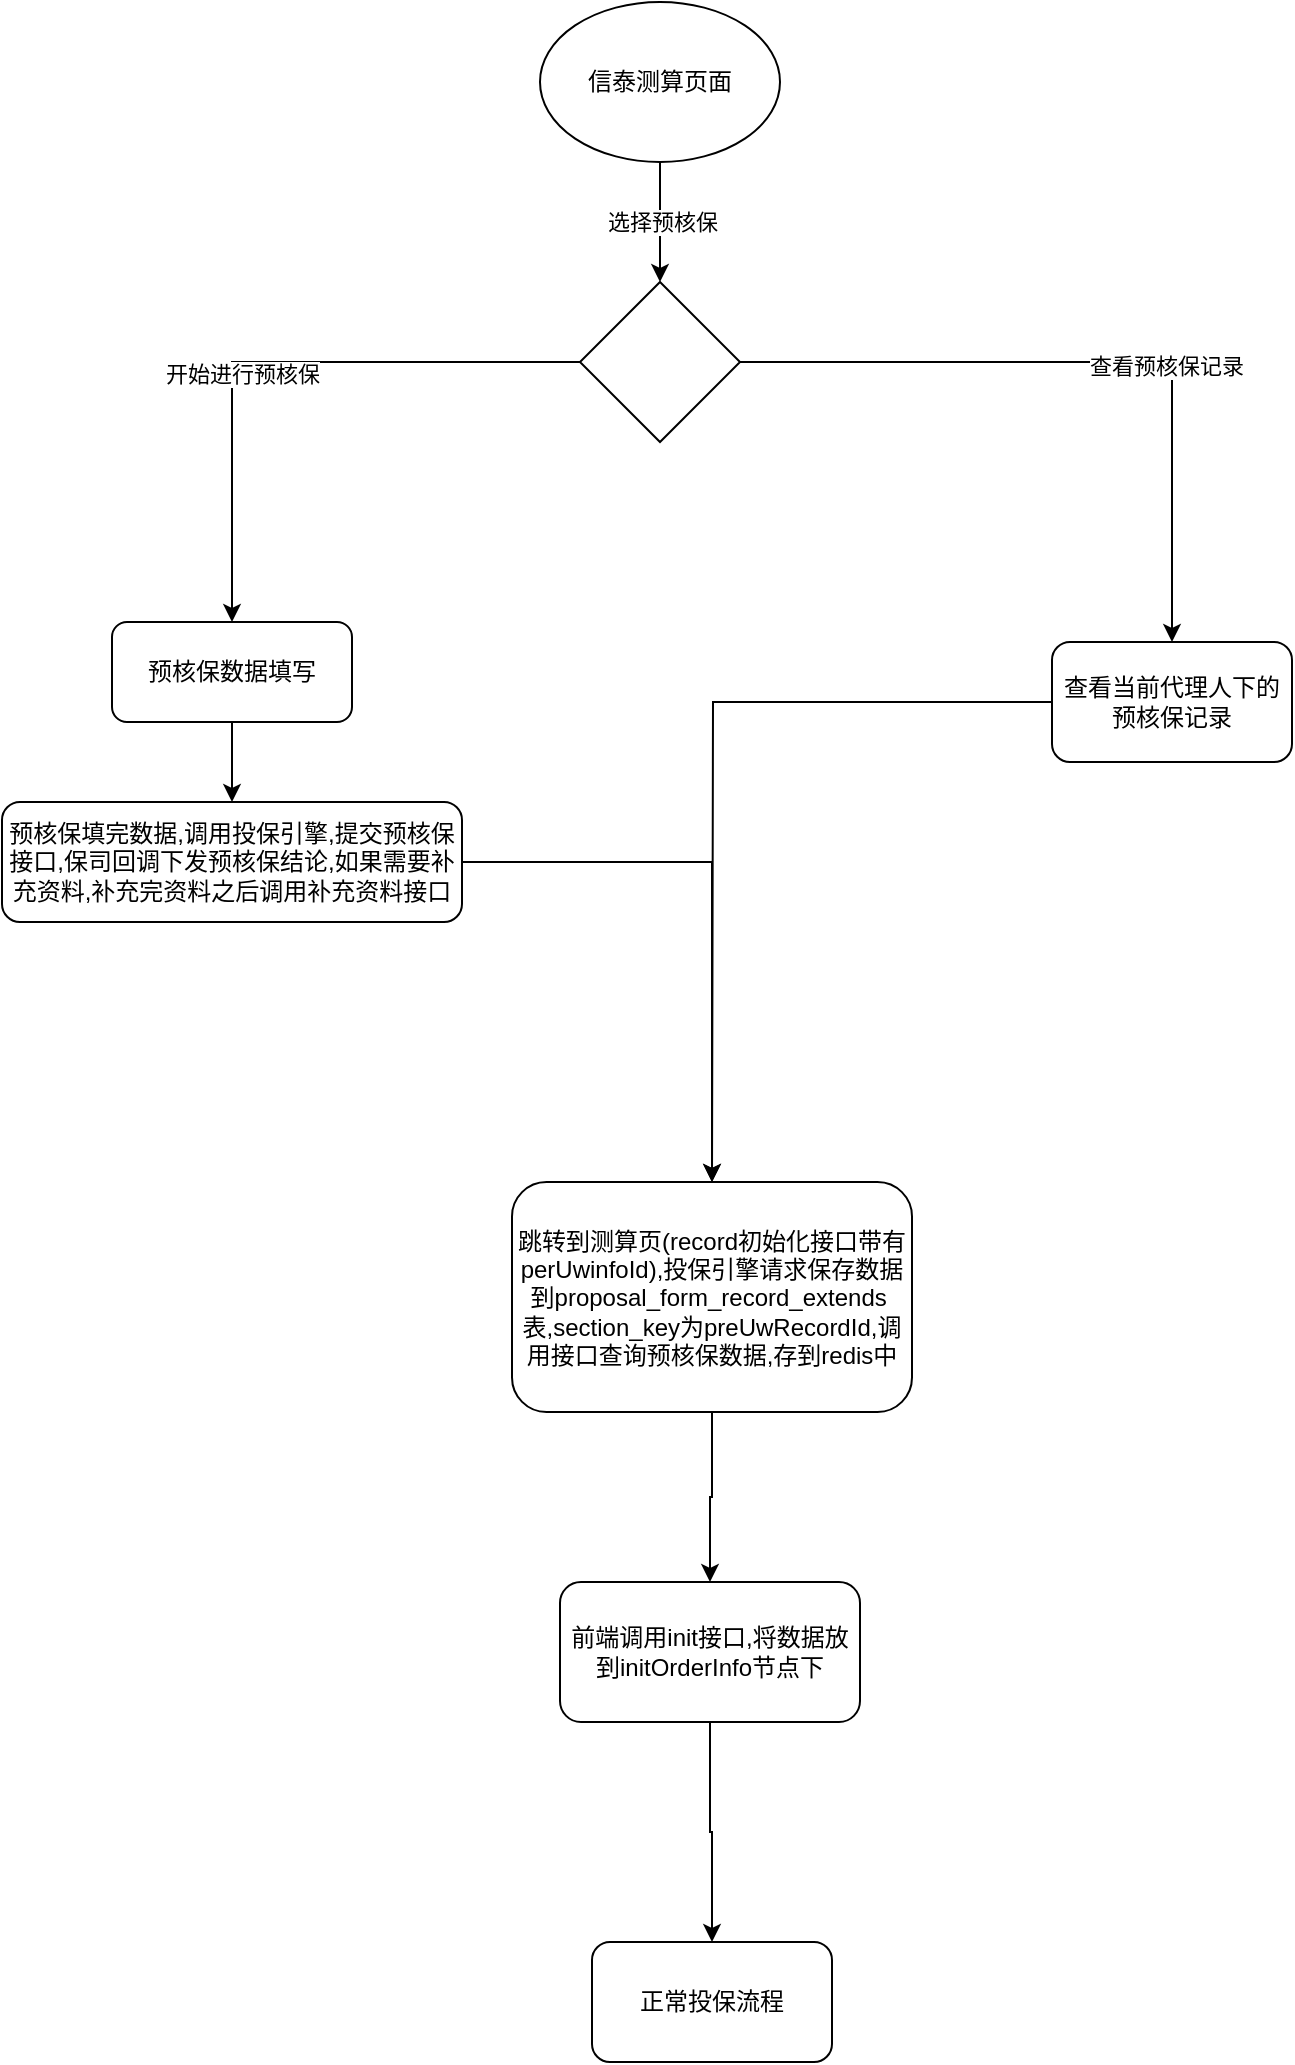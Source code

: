 <mxfile version="15.5.2" type="github">
  <diagram id="mmPG34C0NHGstYN-ysvM" name="Page-1">
    <mxGraphModel dx="1185" dy="668" grid="1" gridSize="10" guides="1" tooltips="1" connect="1" arrows="1" fold="1" page="1" pageScale="1" pageWidth="827" pageHeight="1169" math="0" shadow="0">
      <root>
        <mxCell id="0" />
        <mxCell id="1" parent="0" />
        <mxCell id="ibFX9Qpob52fLU0TAbO7-4" value="选择预核保" style="edgeStyle=orthogonalEdgeStyle;rounded=0;orthogonalLoop=1;jettySize=auto;html=1;exitX=0.5;exitY=1;exitDx=0;exitDy=0;entryX=0.5;entryY=0;entryDx=0;entryDy=0;" edge="1" parent="1" source="ibFX9Qpob52fLU0TAbO7-1">
          <mxGeometry relative="1" as="geometry">
            <mxPoint x="414" y="210" as="targetPoint" />
          </mxGeometry>
        </mxCell>
        <mxCell id="ibFX9Qpob52fLU0TAbO7-1" value="信泰测算页面" style="ellipse;whiteSpace=wrap;html=1;" vertex="1" parent="1">
          <mxGeometry x="354" y="70" width="120" height="80" as="geometry" />
        </mxCell>
        <mxCell id="ibFX9Qpob52fLU0TAbO7-10" style="edgeStyle=orthogonalEdgeStyle;rounded=0;orthogonalLoop=1;jettySize=auto;html=1;exitX=0;exitY=0.5;exitDx=0;exitDy=0;entryX=0.5;entryY=0;entryDx=0;entryDy=0;" edge="1" parent="1" source="ibFX9Qpob52fLU0TAbO7-5" target="ibFX9Qpob52fLU0TAbO7-6">
          <mxGeometry relative="1" as="geometry" />
        </mxCell>
        <mxCell id="ibFX9Qpob52fLU0TAbO7-12" value="开始进行预核保" style="edgeLabel;html=1;align=center;verticalAlign=middle;resizable=0;points=[];" vertex="1" connectable="0" parent="ibFX9Qpob52fLU0TAbO7-10">
          <mxGeometry x="0.184" y="5" relative="1" as="geometry">
            <mxPoint as="offset" />
          </mxGeometry>
        </mxCell>
        <mxCell id="ibFX9Qpob52fLU0TAbO7-11" style="edgeStyle=orthogonalEdgeStyle;rounded=0;orthogonalLoop=1;jettySize=auto;html=1;" edge="1" parent="1" source="ibFX9Qpob52fLU0TAbO7-5" target="ibFX9Qpob52fLU0TAbO7-7">
          <mxGeometry relative="1" as="geometry" />
        </mxCell>
        <mxCell id="ibFX9Qpob52fLU0TAbO7-13" value="查看预核保记录" style="edgeLabel;html=1;align=center;verticalAlign=middle;resizable=0;points=[];" vertex="1" connectable="0" parent="ibFX9Qpob52fLU0TAbO7-11">
          <mxGeometry x="0.196" y="-2" relative="1" as="geometry">
            <mxPoint as="offset" />
          </mxGeometry>
        </mxCell>
        <mxCell id="ibFX9Qpob52fLU0TAbO7-5" value="" style="rhombus;whiteSpace=wrap;html=1;" vertex="1" parent="1">
          <mxGeometry x="374" y="210" width="80" height="80" as="geometry" />
        </mxCell>
        <mxCell id="ibFX9Qpob52fLU0TAbO7-26" style="edgeStyle=orthogonalEdgeStyle;rounded=0;orthogonalLoop=1;jettySize=auto;html=1;entryX=0.5;entryY=0;entryDx=0;entryDy=0;" edge="1" parent="1" source="ibFX9Qpob52fLU0TAbO7-6" target="ibFX9Qpob52fLU0TAbO7-25">
          <mxGeometry relative="1" as="geometry" />
        </mxCell>
        <mxCell id="ibFX9Qpob52fLU0TAbO7-6" value="预核保数据填写" style="rounded=1;whiteSpace=wrap;html=1;" vertex="1" parent="1">
          <mxGeometry x="140" y="380" width="120" height="50" as="geometry" />
        </mxCell>
        <mxCell id="ibFX9Qpob52fLU0TAbO7-29" style="edgeStyle=orthogonalEdgeStyle;rounded=0;orthogonalLoop=1;jettySize=auto;html=1;" edge="1" parent="1" source="ibFX9Qpob52fLU0TAbO7-7">
          <mxGeometry relative="1" as="geometry">
            <mxPoint x="440" y="660" as="targetPoint" />
          </mxGeometry>
        </mxCell>
        <mxCell id="ibFX9Qpob52fLU0TAbO7-7" value="查看当前代理人下的预核保记录" style="rounded=1;whiteSpace=wrap;html=1;" vertex="1" parent="1">
          <mxGeometry x="610" y="390" width="120" height="60" as="geometry" />
        </mxCell>
        <mxCell id="ibFX9Qpob52fLU0TAbO7-30" style="edgeStyle=orthogonalEdgeStyle;rounded=0;orthogonalLoop=1;jettySize=auto;html=1;entryX=0.5;entryY=0;entryDx=0;entryDy=0;" edge="1" parent="1" source="ibFX9Qpob52fLU0TAbO7-14" target="ibFX9Qpob52fLU0TAbO7-17">
          <mxGeometry relative="1" as="geometry" />
        </mxCell>
        <mxCell id="ibFX9Qpob52fLU0TAbO7-14" value="跳转到测算页(record初始化接口带有perUwinfoId&lt;span&gt;),投保引擎请求保存数据到&lt;/span&gt;proposal_form_record_extends&amp;nbsp; 表,section_key为preUwRecordId,调用接口查询预核保数据,存到redis中" style="rounded=1;whiteSpace=wrap;html=1;" vertex="1" parent="1">
          <mxGeometry x="340" y="660" width="200" height="115" as="geometry" />
        </mxCell>
        <mxCell id="ibFX9Qpob52fLU0TAbO7-31" style="edgeStyle=orthogonalEdgeStyle;rounded=0;orthogonalLoop=1;jettySize=auto;html=1;entryX=0.5;entryY=0;entryDx=0;entryDy=0;" edge="1" parent="1" source="ibFX9Qpob52fLU0TAbO7-17" target="ibFX9Qpob52fLU0TAbO7-22">
          <mxGeometry relative="1" as="geometry" />
        </mxCell>
        <mxCell id="ibFX9Qpob52fLU0TAbO7-17" value="前端调用init接口,将数据放到initOrderInfo节点下" style="rounded=1;whiteSpace=wrap;html=1;" vertex="1" parent="1">
          <mxGeometry x="364" y="860" width="150" height="70" as="geometry" />
        </mxCell>
        <mxCell id="ibFX9Qpob52fLU0TAbO7-22" value="正常投保流程" style="rounded=1;whiteSpace=wrap;html=1;" vertex="1" parent="1">
          <mxGeometry x="380" y="1040" width="120" height="60" as="geometry" />
        </mxCell>
        <mxCell id="ibFX9Qpob52fLU0TAbO7-28" style="edgeStyle=orthogonalEdgeStyle;rounded=0;orthogonalLoop=1;jettySize=auto;html=1;" edge="1" parent="1" source="ibFX9Qpob52fLU0TAbO7-25" target="ibFX9Qpob52fLU0TAbO7-14">
          <mxGeometry relative="1" as="geometry" />
        </mxCell>
        <mxCell id="ibFX9Qpob52fLU0TAbO7-25" value="预核保填完数据,调用投保引擎,提交预核保接口,保司回调下发预核保结论,如果需要补充资料,补充完资料之后调用补充资料接口" style="rounded=1;whiteSpace=wrap;html=1;" vertex="1" parent="1">
          <mxGeometry x="85" y="470" width="230" height="60" as="geometry" />
        </mxCell>
      </root>
    </mxGraphModel>
  </diagram>
</mxfile>
